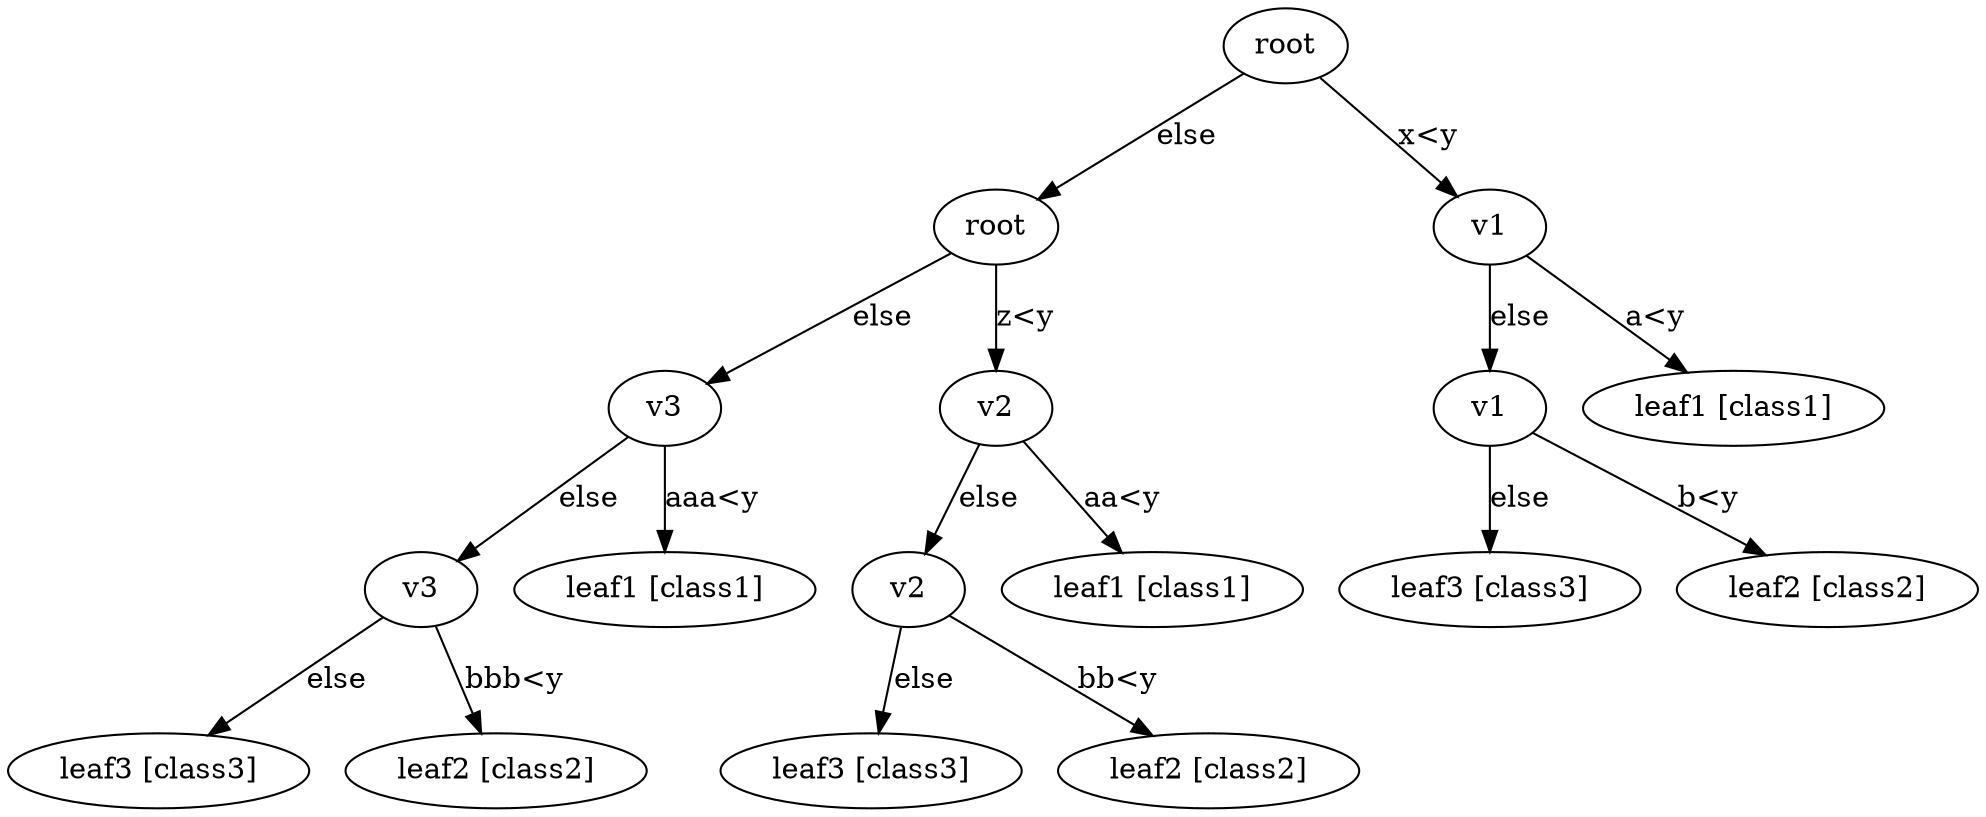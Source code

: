 digraph {
     v1_1 -> leaf3 [label="else"];
     v3_1 -> leaf3_2 [label="else"];
     v2_1 -> leaf3_1 [label="else"];
     root_1 -> v3 [label="else"];
     v3 -> v3_1 [label="else"];
     v2 -> v2_1 [label="else"];
     v1 -> v1_1 [label="else"];
     root -> root_1 [label="else"];
     v1_1 -> leaf2 [label="b<y"];
     v3_1 -> leaf2_2 [label="bbb<y"];
     v2_1 -> leaf2_1 [label="bb<y"];
     root_1 -> v2 [label="z<y"];
     v3 -> leaf1_2 [label="aaa<y"];
     v2 -> leaf1_1 [label="aa<y"];
     v1 -> leaf1 [label="a<y"];
     root -> v1 [label="x<y"];
     leaf2_2 [label="leaf2 [class2]"];
     leaf1_2 [label="leaf1 [class1]"];
     leaf3_2 [label="leaf3 [class3]"];
     leaf1_1 [label="leaf1 [class1]"];
     leaf2_1 [label="leaf2 [class2]"];
     leaf3_1 [label="leaf3 [class3]"];
     leaf3 [label="leaf3 [class3]"];
     leaf2 [label="leaf2 [class2]"];
     leaf1 [label="leaf1 [class1]"];
     v1_1 [label="v1"];
     v3_1 [label="v3"];
     v2_1 [label="v2"];
     root_1 [label="root"];
     v3 [label="v3"];
     v2 [label="v2"];
     v1 [label="v1"];
     root [label="root"];
}
